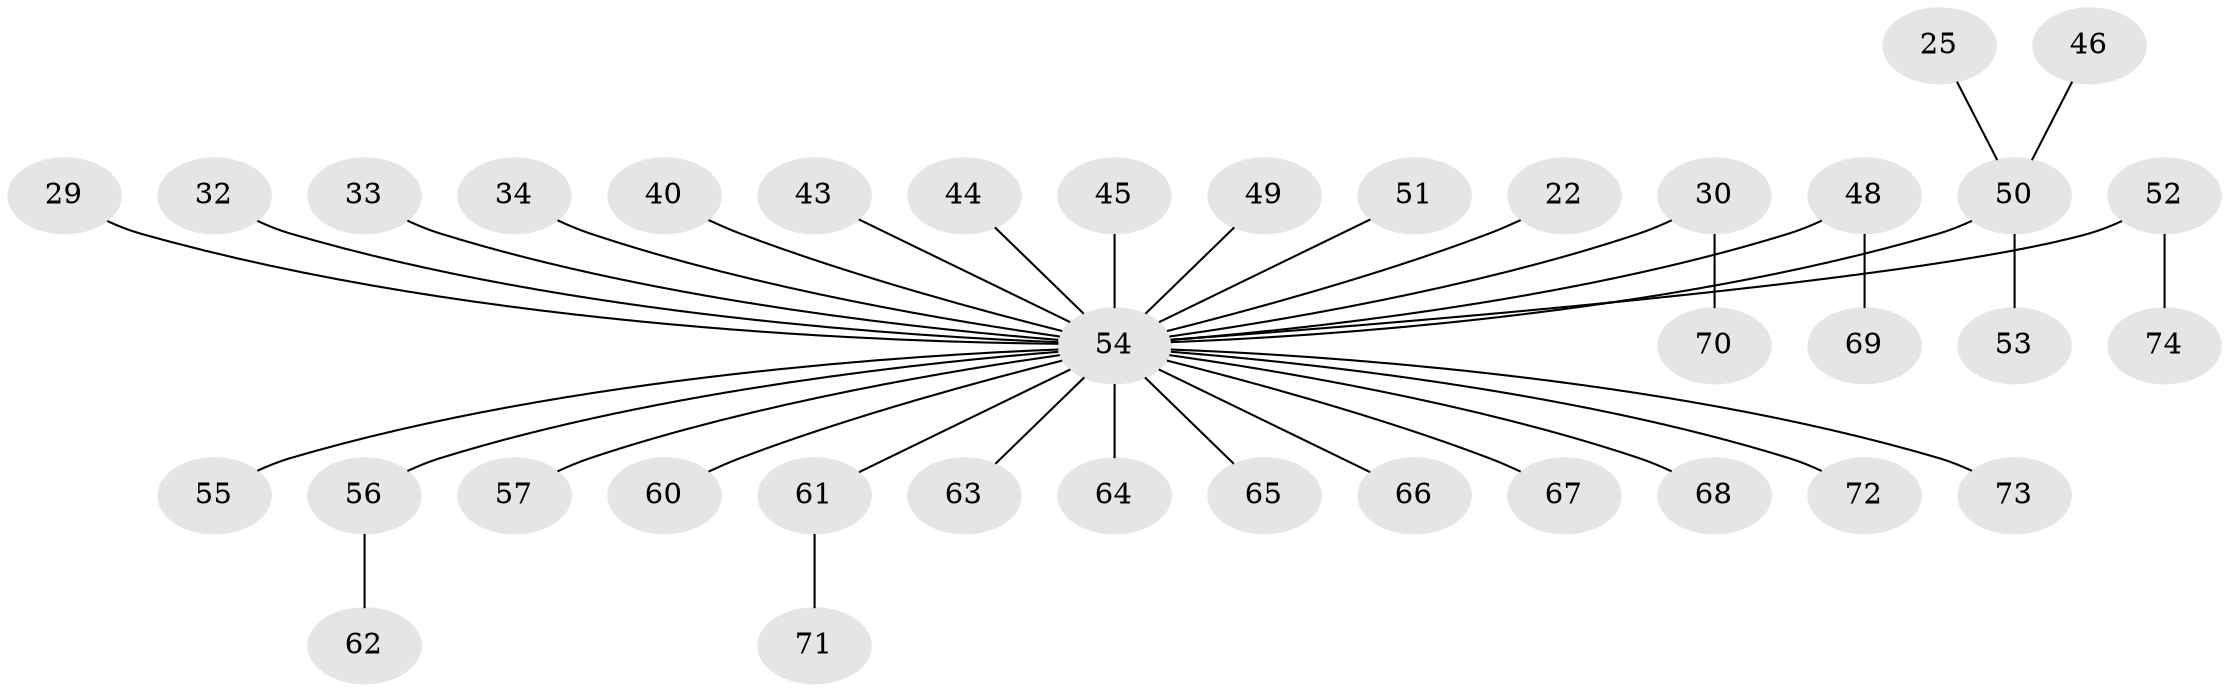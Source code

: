 // original degree distribution, {2: 0.24324324324324326, 4: 0.12162162162162163, 6: 0.013513513513513514, 7: 0.013513513513513514, 3: 0.10810810810810811, 1: 0.5}
// Generated by graph-tools (version 1.1) at 2025/53/03/09/25 04:53:57]
// undirected, 37 vertices, 36 edges
graph export_dot {
graph [start="1"]
  node [color=gray90,style=filled];
  22;
  25;
  29;
  30;
  32;
  33;
  34;
  40;
  43;
  44;
  45;
  46;
  48 [super="+31+42"];
  49;
  50 [super="+19"];
  51;
  52;
  53;
  54 [super="+47+9+24+15"];
  55;
  56;
  57;
  60;
  61 [super="+59"];
  62;
  63;
  64;
  65;
  66;
  67;
  68;
  69;
  70;
  71;
  72;
  73;
  74;
  22 -- 54;
  25 -- 50;
  29 -- 54;
  30 -- 70;
  30 -- 54;
  32 -- 54;
  33 -- 54;
  34 -- 54;
  40 -- 54;
  43 -- 54;
  44 -- 54;
  45 -- 54;
  46 -- 50;
  48 -- 69;
  48 -- 54;
  49 -- 54;
  50 -- 53;
  50 -- 54;
  51 -- 54;
  52 -- 74;
  52 -- 54;
  54 -- 55;
  54 -- 60;
  54 -- 64;
  54 -- 66;
  54 -- 67;
  54 -- 68;
  54 -- 73;
  54 -- 56;
  54 -- 57;
  54 -- 63;
  54 -- 72;
  54 -- 61;
  54 -- 65;
  56 -- 62;
  61 -- 71;
}

